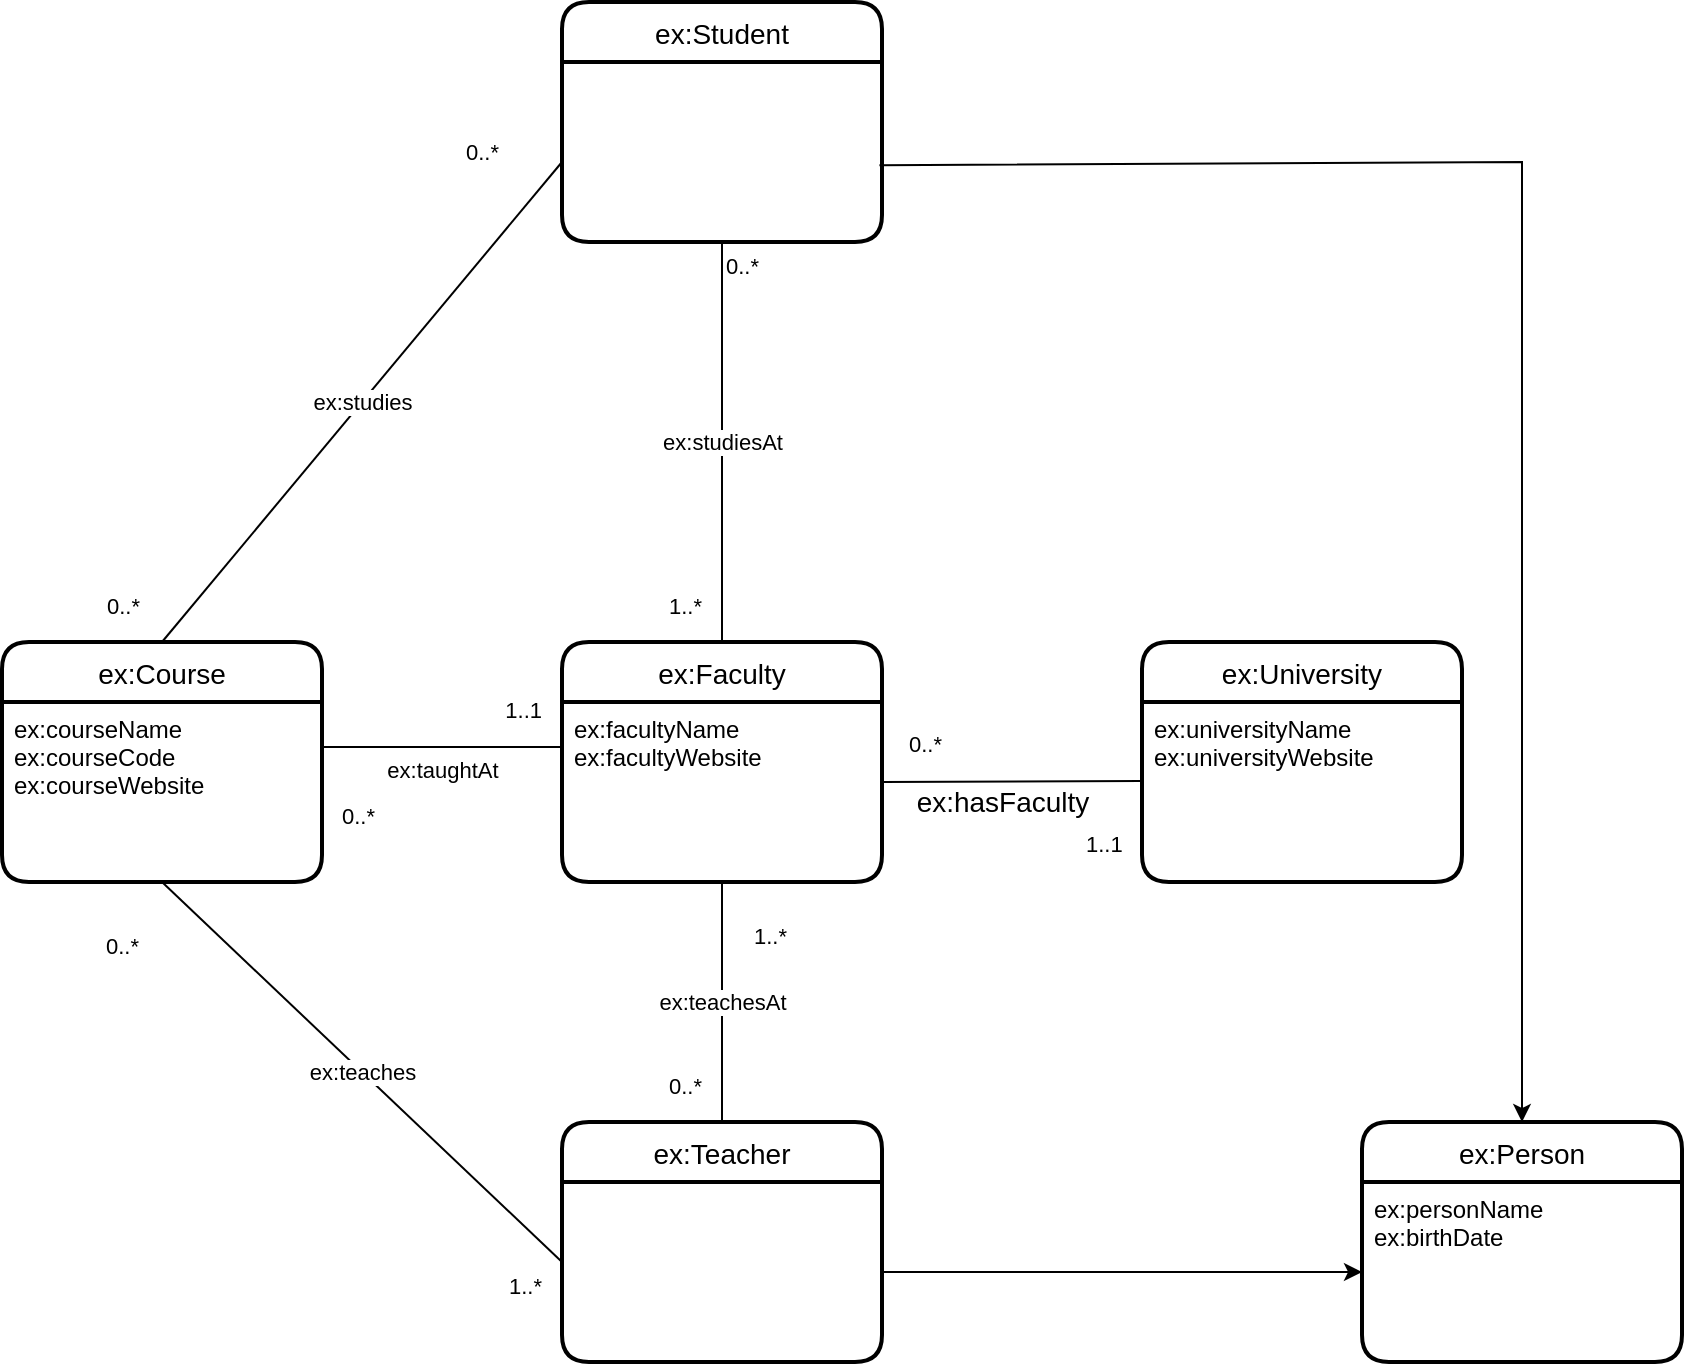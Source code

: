 <mxfile version="20.4.2" type="github"><diagram id="eLnOcoh-CpvNcsgl42w_" name="Page-1"><mxGraphModel dx="1181" dy="1186" grid="1" gridSize="10" guides="1" tooltips="1" connect="1" arrows="1" fold="1" page="1" pageScale="1" pageWidth="827" pageHeight="1169" math="0" shadow="0"><root><mxCell id="0"/><mxCell id="1" parent="0"/><mxCell id="KmmXAXj6lSdqhUFl2rYn-1" value="" style="endArrow=none;html=1;rounded=0;entryX=0.5;entryY=0;entryDx=0;entryDy=0;exitX=0.5;exitY=1;exitDx=0;exitDy=0;" edge="1" parent="1" source="KmmXAXj6lSdqhUFl2rYn-8" target="KmmXAXj6lSdqhUFl2rYn-9"><mxGeometry relative="1" as="geometry"><mxPoint x="400" y="470" as="sourcePoint"/><mxPoint x="420" y="580" as="targetPoint"/></mxGeometry></mxCell><mxCell id="KmmXAXj6lSdqhUFl2rYn-2" value="ex:teachesAt" style="edgeLabel;resizable=0;html=1;align=center;verticalAlign=middle;" connectable="0" vertex="1" parent="KmmXAXj6lSdqhUFl2rYn-1"><mxGeometry relative="1" as="geometry"/></mxCell><mxCell id="KmmXAXj6lSdqhUFl2rYn-3" value="1..*" style="edgeLabel;resizable=0;html=1;align=left;verticalAlign=bottom;" connectable="0" vertex="1" parent="KmmXAXj6lSdqhUFl2rYn-1"><mxGeometry x="-1" relative="1" as="geometry"><mxPoint x="14" y="35" as="offset"/></mxGeometry></mxCell><mxCell id="KmmXAXj6lSdqhUFl2rYn-4" value="&lt;span style=&quot;text-align: left;&quot;&gt;0..*&lt;/span&gt;" style="edgeLabel;resizable=0;html=1;align=right;verticalAlign=bottom;" connectable="0" vertex="1" parent="KmmXAXj6lSdqhUFl2rYn-1"><mxGeometry x="1" relative="1" as="geometry"><mxPoint x="-10" y="-10" as="offset"/></mxGeometry></mxCell><mxCell id="KmmXAXj6lSdqhUFl2rYn-5" value="ex:Course" style="swimlane;childLayout=stackLayout;horizontal=1;startSize=30;horizontalStack=0;rounded=1;fontSize=14;fontStyle=0;strokeWidth=2;resizeParent=0;resizeLast=1;shadow=0;dashed=0;align=center;" vertex="1" parent="1"><mxGeometry x="40" y="360" width="160" height="120" as="geometry"/></mxCell><mxCell id="KmmXAXj6lSdqhUFl2rYn-6" value="ex:courseName&#10;ex:courseCode&#10;ex:courseWebsite" style="align=left;strokeColor=none;fillColor=none;spacingLeft=4;fontSize=12;verticalAlign=top;resizable=0;rotatable=0;part=1;" vertex="1" parent="KmmXAXj6lSdqhUFl2rYn-5"><mxGeometry y="30" width="160" height="90" as="geometry"/></mxCell><mxCell id="KmmXAXj6lSdqhUFl2rYn-7" value="ex:Faculty" style="swimlane;childLayout=stackLayout;horizontal=1;startSize=30;horizontalStack=0;rounded=1;fontSize=14;fontStyle=0;strokeWidth=2;resizeParent=0;resizeLast=1;shadow=0;dashed=0;align=center;" vertex="1" parent="1"><mxGeometry x="320" y="360" width="160" height="120" as="geometry"/></mxCell><mxCell id="KmmXAXj6lSdqhUFl2rYn-8" value="ex:facultyName&#10;ex:facultyWebsite" style="align=left;strokeColor=none;fillColor=none;spacingLeft=4;fontSize=12;verticalAlign=top;resizable=0;rotatable=0;part=1;" vertex="1" parent="KmmXAXj6lSdqhUFl2rYn-7"><mxGeometry y="30" width="160" height="90" as="geometry"/></mxCell><mxCell id="KmmXAXj6lSdqhUFl2rYn-9" value="ex:Teacher" style="swimlane;childLayout=stackLayout;horizontal=1;startSize=30;horizontalStack=0;rounded=1;fontSize=14;fontStyle=0;strokeWidth=2;resizeParent=0;resizeLast=1;shadow=0;dashed=0;align=center;" vertex="1" parent="1"><mxGeometry x="320" y="600" width="160" height="120" as="geometry"/></mxCell><mxCell id="KmmXAXj6lSdqhUFl2rYn-10" value="ex:Person" style="swimlane;childLayout=stackLayout;horizontal=1;startSize=30;horizontalStack=0;rounded=1;fontSize=14;fontStyle=0;strokeWidth=2;resizeParent=0;resizeLast=1;shadow=0;dashed=0;align=center;" vertex="1" parent="1"><mxGeometry x="720" y="600" width="160" height="120" as="geometry"/></mxCell><mxCell id="KmmXAXj6lSdqhUFl2rYn-11" value="ex:personName&#10;ex:birthDate" style="align=left;strokeColor=none;fillColor=none;spacingLeft=4;fontSize=12;verticalAlign=top;resizable=0;rotatable=0;part=1;" vertex="1" parent="KmmXAXj6lSdqhUFl2rYn-10"><mxGeometry y="30" width="160" height="90" as="geometry"/></mxCell><mxCell id="KmmXAXj6lSdqhUFl2rYn-12" value="" style="endArrow=classic;html=1;rounded=0;entryX=0.5;entryY=0;entryDx=0;entryDy=0;exitX=0.992;exitY=0.573;exitDx=0;exitDy=0;exitPerimeter=0;" edge="1" parent="1" target="KmmXAXj6lSdqhUFl2rYn-10"><mxGeometry width="50" height="50" relative="1" as="geometry"><mxPoint x="478.72" y="121.57" as="sourcePoint"/><mxPoint x="570" y="120" as="targetPoint"/><Array as="points"><mxPoint x="800" y="120"/></Array></mxGeometry></mxCell><mxCell id="KmmXAXj6lSdqhUFl2rYn-13" value="" style="endArrow=classic;html=1;rounded=0;entryX=0;entryY=0.5;entryDx=0;entryDy=0;" edge="1" parent="1" target="KmmXAXj6lSdqhUFl2rYn-11"><mxGeometry width="50" height="50" relative="1" as="geometry"><mxPoint x="480" y="675" as="sourcePoint"/><mxPoint x="510" y="640" as="targetPoint"/></mxGeometry></mxCell><mxCell id="KmmXAXj6lSdqhUFl2rYn-14" value="" style="endArrow=none;html=1;rounded=0;exitX=0.5;exitY=1;exitDx=0;exitDy=0;" edge="1" parent="1" source="KmmXAXj6lSdqhUFl2rYn-6"><mxGeometry relative="1" as="geometry"><mxPoint x="120" y="490" as="sourcePoint"/><mxPoint x="320" y="670" as="targetPoint"/></mxGeometry></mxCell><mxCell id="KmmXAXj6lSdqhUFl2rYn-15" value="ex:teaches" style="edgeLabel;resizable=0;html=1;align=center;verticalAlign=middle;" connectable="0" vertex="1" parent="KmmXAXj6lSdqhUFl2rYn-14"><mxGeometry relative="1" as="geometry"/></mxCell><mxCell id="KmmXAXj6lSdqhUFl2rYn-16" value="0..*" style="edgeLabel;resizable=0;html=1;align=left;verticalAlign=bottom;" connectable="0" vertex="1" parent="KmmXAXj6lSdqhUFl2rYn-14"><mxGeometry x="-1" relative="1" as="geometry"><mxPoint x="-30" y="40" as="offset"/></mxGeometry></mxCell><mxCell id="KmmXAXj6lSdqhUFl2rYn-17" value="&lt;span style=&quot;text-align: left;&quot;&gt;1..*&lt;/span&gt;" style="edgeLabel;resizable=0;html=1;align=right;verticalAlign=bottom;" connectable="0" vertex="1" parent="KmmXAXj6lSdqhUFl2rYn-14"><mxGeometry x="1" relative="1" as="geometry"><mxPoint x="-10" y="20" as="offset"/></mxGeometry></mxCell><mxCell id="KmmXAXj6lSdqhUFl2rYn-18" value="" style="endArrow=none;html=1;rounded=0;entryX=0.5;entryY=0;entryDx=0;entryDy=0;" edge="1" parent="1" target="KmmXAXj6lSdqhUFl2rYn-5"><mxGeometry relative="1" as="geometry"><mxPoint x="320" y="120" as="sourcePoint"/><mxPoint x="270" y="340" as="targetPoint"/></mxGeometry></mxCell><mxCell id="KmmXAXj6lSdqhUFl2rYn-19" value="ex:studies" style="edgeLabel;resizable=0;html=1;align=center;verticalAlign=middle;" connectable="0" vertex="1" parent="KmmXAXj6lSdqhUFl2rYn-18"><mxGeometry relative="1" as="geometry"/></mxCell><mxCell id="KmmXAXj6lSdqhUFl2rYn-20" value="0..*" style="edgeLabel;resizable=0;html=1;align=left;verticalAlign=bottom;" connectable="0" vertex="1" parent="KmmXAXj6lSdqhUFl2rYn-18"><mxGeometry x="-1" relative="1" as="geometry"><mxPoint x="-50" y="3" as="offset"/></mxGeometry></mxCell><mxCell id="KmmXAXj6lSdqhUFl2rYn-21" value="0..*" style="edgeLabel;resizable=0;html=1;align=right;verticalAlign=bottom;" connectable="0" vertex="1" parent="KmmXAXj6lSdqhUFl2rYn-18"><mxGeometry x="1" relative="1" as="geometry"><mxPoint x="-10" y="-10" as="offset"/></mxGeometry></mxCell><mxCell id="KmmXAXj6lSdqhUFl2rYn-22" value="" style="endArrow=none;html=1;rounded=0;exitX=0.5;exitY=1;exitDx=0;exitDy=0;entryX=0.5;entryY=0;entryDx=0;entryDy=0;" edge="1" parent="1" target="KmmXAXj6lSdqhUFl2rYn-7"><mxGeometry relative="1" as="geometry"><mxPoint x="400" y="160" as="sourcePoint"/><mxPoint x="400" y="340" as="targetPoint"/></mxGeometry></mxCell><mxCell id="KmmXAXj6lSdqhUFl2rYn-23" value="ex:studiesAt" style="edgeLabel;resizable=0;html=1;align=center;verticalAlign=middle;" connectable="0" vertex="1" parent="KmmXAXj6lSdqhUFl2rYn-22"><mxGeometry relative="1" as="geometry"/></mxCell><mxCell id="KmmXAXj6lSdqhUFl2rYn-24" value="0..*" style="edgeLabel;resizable=0;html=1;align=left;verticalAlign=bottom;" connectable="0" vertex="1" parent="KmmXAXj6lSdqhUFl2rYn-22"><mxGeometry x="-1" relative="1" as="geometry"><mxPoint y="20" as="offset"/></mxGeometry></mxCell><mxCell id="KmmXAXj6lSdqhUFl2rYn-25" value="&lt;span style=&quot;text-align: left;&quot;&gt;1..*&lt;/span&gt;" style="edgeLabel;resizable=0;html=1;align=right;verticalAlign=bottom;" connectable="0" vertex="1" parent="KmmXAXj6lSdqhUFl2rYn-22"><mxGeometry x="1" relative="1" as="geometry"><mxPoint x="-10" y="-10" as="offset"/></mxGeometry></mxCell><mxCell id="KmmXAXj6lSdqhUFl2rYn-26" value="ex:University" style="swimlane;childLayout=stackLayout;horizontal=1;startSize=30;horizontalStack=0;rounded=1;fontSize=14;fontStyle=0;strokeWidth=2;resizeParent=0;resizeLast=1;shadow=0;dashed=0;align=center;" vertex="1" parent="1"><mxGeometry x="610" y="360" width="160" height="120" as="geometry"/></mxCell><mxCell id="KmmXAXj6lSdqhUFl2rYn-27" value="ex:universityName&#10;ex:universityWebsite&#10;&#10;" style="align=left;strokeColor=none;fillColor=none;spacingLeft=4;fontSize=12;verticalAlign=top;resizable=0;rotatable=0;part=1;" vertex="1" parent="KmmXAXj6lSdqhUFl2rYn-26"><mxGeometry y="30" width="160" height="90" as="geometry"/></mxCell><mxCell id="KmmXAXj6lSdqhUFl2rYn-28" value="" style="endArrow=none;html=1;rounded=0;exitX=-0.003;exitY=0.439;exitDx=0;exitDy=0;exitPerimeter=0;" edge="1" parent="1" source="KmmXAXj6lSdqhUFl2rYn-27"><mxGeometry relative="1" as="geometry"><mxPoint x="550" y="430" as="sourcePoint"/><mxPoint x="480" y="430" as="targetPoint"/></mxGeometry></mxCell><mxCell id="KmmXAXj6lSdqhUFl2rYn-29" value="&lt;font style=&quot;line-height: 1; font-size: 14px;&quot;&gt;ex:hasFaculty&lt;/font&gt;" style="edgeLabel;resizable=0;html=1;align=center;verticalAlign=middle;" connectable="0" vertex="1" parent="KmmXAXj6lSdqhUFl2rYn-28"><mxGeometry relative="1" as="geometry"><mxPoint x="-5" y="10" as="offset"/></mxGeometry></mxCell><mxCell id="KmmXAXj6lSdqhUFl2rYn-30" value="1..1" style="edgeLabel;resizable=0;html=1;align=left;verticalAlign=bottom;" connectable="0" vertex="1" parent="KmmXAXj6lSdqhUFl2rYn-28"><mxGeometry x="-1" relative="1" as="geometry"><mxPoint x="-30" y="40" as="offset"/></mxGeometry></mxCell><mxCell id="KmmXAXj6lSdqhUFl2rYn-31" value="&lt;span style=&quot;text-align: left;&quot;&gt;0..*&lt;/span&gt;" style="edgeLabel;resizable=0;html=1;align=right;verticalAlign=bottom;" connectable="0" vertex="1" parent="KmmXAXj6lSdqhUFl2rYn-28"><mxGeometry x="1" relative="1" as="geometry"><mxPoint x="30" y="-10" as="offset"/></mxGeometry></mxCell><mxCell id="KmmXAXj6lSdqhUFl2rYn-32" value="ex:Student" style="swimlane;childLayout=stackLayout;horizontal=1;startSize=30;horizontalStack=0;rounded=1;fontSize=14;fontStyle=0;strokeWidth=2;resizeParent=0;resizeLast=1;shadow=0;dashed=0;align=center;" vertex="1" parent="1"><mxGeometry x="320" y="40" width="160" height="120" as="geometry"/></mxCell><mxCell id="KmmXAXj6lSdqhUFl2rYn-33" value="" style="endArrow=none;html=1;rounded=0;exitX=1;exitY=0.25;exitDx=0;exitDy=0;entryX=0;entryY=0.25;entryDx=0;entryDy=0;" edge="1" parent="1" source="KmmXAXj6lSdqhUFl2rYn-6" target="KmmXAXj6lSdqhUFl2rYn-8"><mxGeometry relative="1" as="geometry"><mxPoint x="410" y="170" as="sourcePoint"/><mxPoint x="410" y="379.96" as="targetPoint"/></mxGeometry></mxCell><mxCell id="KmmXAXj6lSdqhUFl2rYn-34" value="ex:taughtAt" style="edgeLabel;resizable=0;html=1;align=center;verticalAlign=middle;" connectable="0" vertex="1" parent="KmmXAXj6lSdqhUFl2rYn-33"><mxGeometry relative="1" as="geometry"><mxPoint y="11" as="offset"/></mxGeometry></mxCell><mxCell id="KmmXAXj6lSdqhUFl2rYn-35" value="0..*" style="edgeLabel;resizable=0;html=1;align=left;verticalAlign=bottom;" connectable="0" vertex="1" parent="KmmXAXj6lSdqhUFl2rYn-33"><mxGeometry x="-1" relative="1" as="geometry"><mxPoint x="8" y="43" as="offset"/></mxGeometry></mxCell><mxCell id="KmmXAXj6lSdqhUFl2rYn-36" value="&lt;span style=&quot;text-align: left;&quot;&gt;1..1&lt;/span&gt;" style="edgeLabel;resizable=0;html=1;align=right;verticalAlign=bottom;" connectable="0" vertex="1" parent="KmmXAXj6lSdqhUFl2rYn-33"><mxGeometry x="1" relative="1" as="geometry"><mxPoint x="-10" y="-10" as="offset"/></mxGeometry></mxCell></root></mxGraphModel></diagram></mxfile>